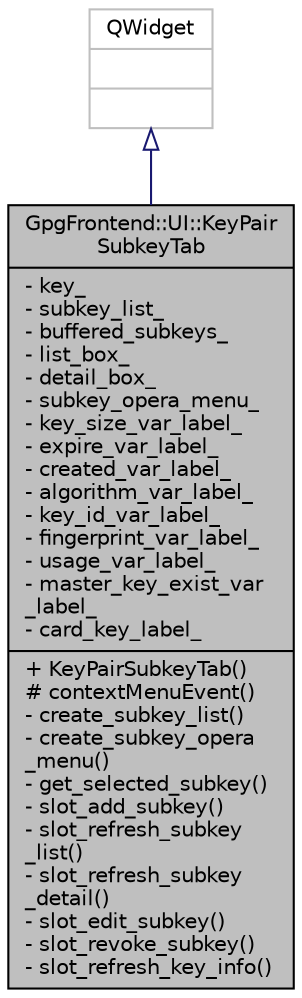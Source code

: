 digraph "GpgFrontend::UI::KeyPairSubkeyTab"
{
 // INTERACTIVE_SVG=YES
 // LATEX_PDF_SIZE
  edge [fontname="Helvetica",fontsize="10",labelfontname="Helvetica",labelfontsize="10"];
  node [fontname="Helvetica",fontsize="10",shape=record];
  Node1 [label="{GpgFrontend::UI::KeyPair\lSubkeyTab\n|- key_\l- subkey_list_\l- buffered_subkeys_\l- list_box_\l- detail_box_\l- subkey_opera_menu_\l- key_size_var_label_\l- expire_var_label_\l- created_var_label_\l- algorithm_var_label_\l- key_id_var_label_\l- fingerprint_var_label_\l- usage_var_label_\l- master_key_exist_var\l_label_\l- card_key_label_\l|+ KeyPairSubkeyTab()\l# contextMenuEvent()\l- create_subkey_list()\l- create_subkey_opera\l_menu()\l- get_selected_subkey()\l- slot_add_subkey()\l- slot_refresh_subkey\l_list()\l- slot_refresh_subkey\l_detail()\l- slot_edit_subkey()\l- slot_revoke_subkey()\l- slot_refresh_key_info()\l}",height=0.2,width=0.4,color="black", fillcolor="grey75", style="filled", fontcolor="black",tooltip=" "];
  Node2 -> Node1 [dir="back",color="midnightblue",fontsize="10",style="solid",arrowtail="onormal",fontname="Helvetica"];
  Node2 [label="{QWidget\n||}",height=0.2,width=0.4,color="grey75", fillcolor="white", style="filled",tooltip=" "];
}
